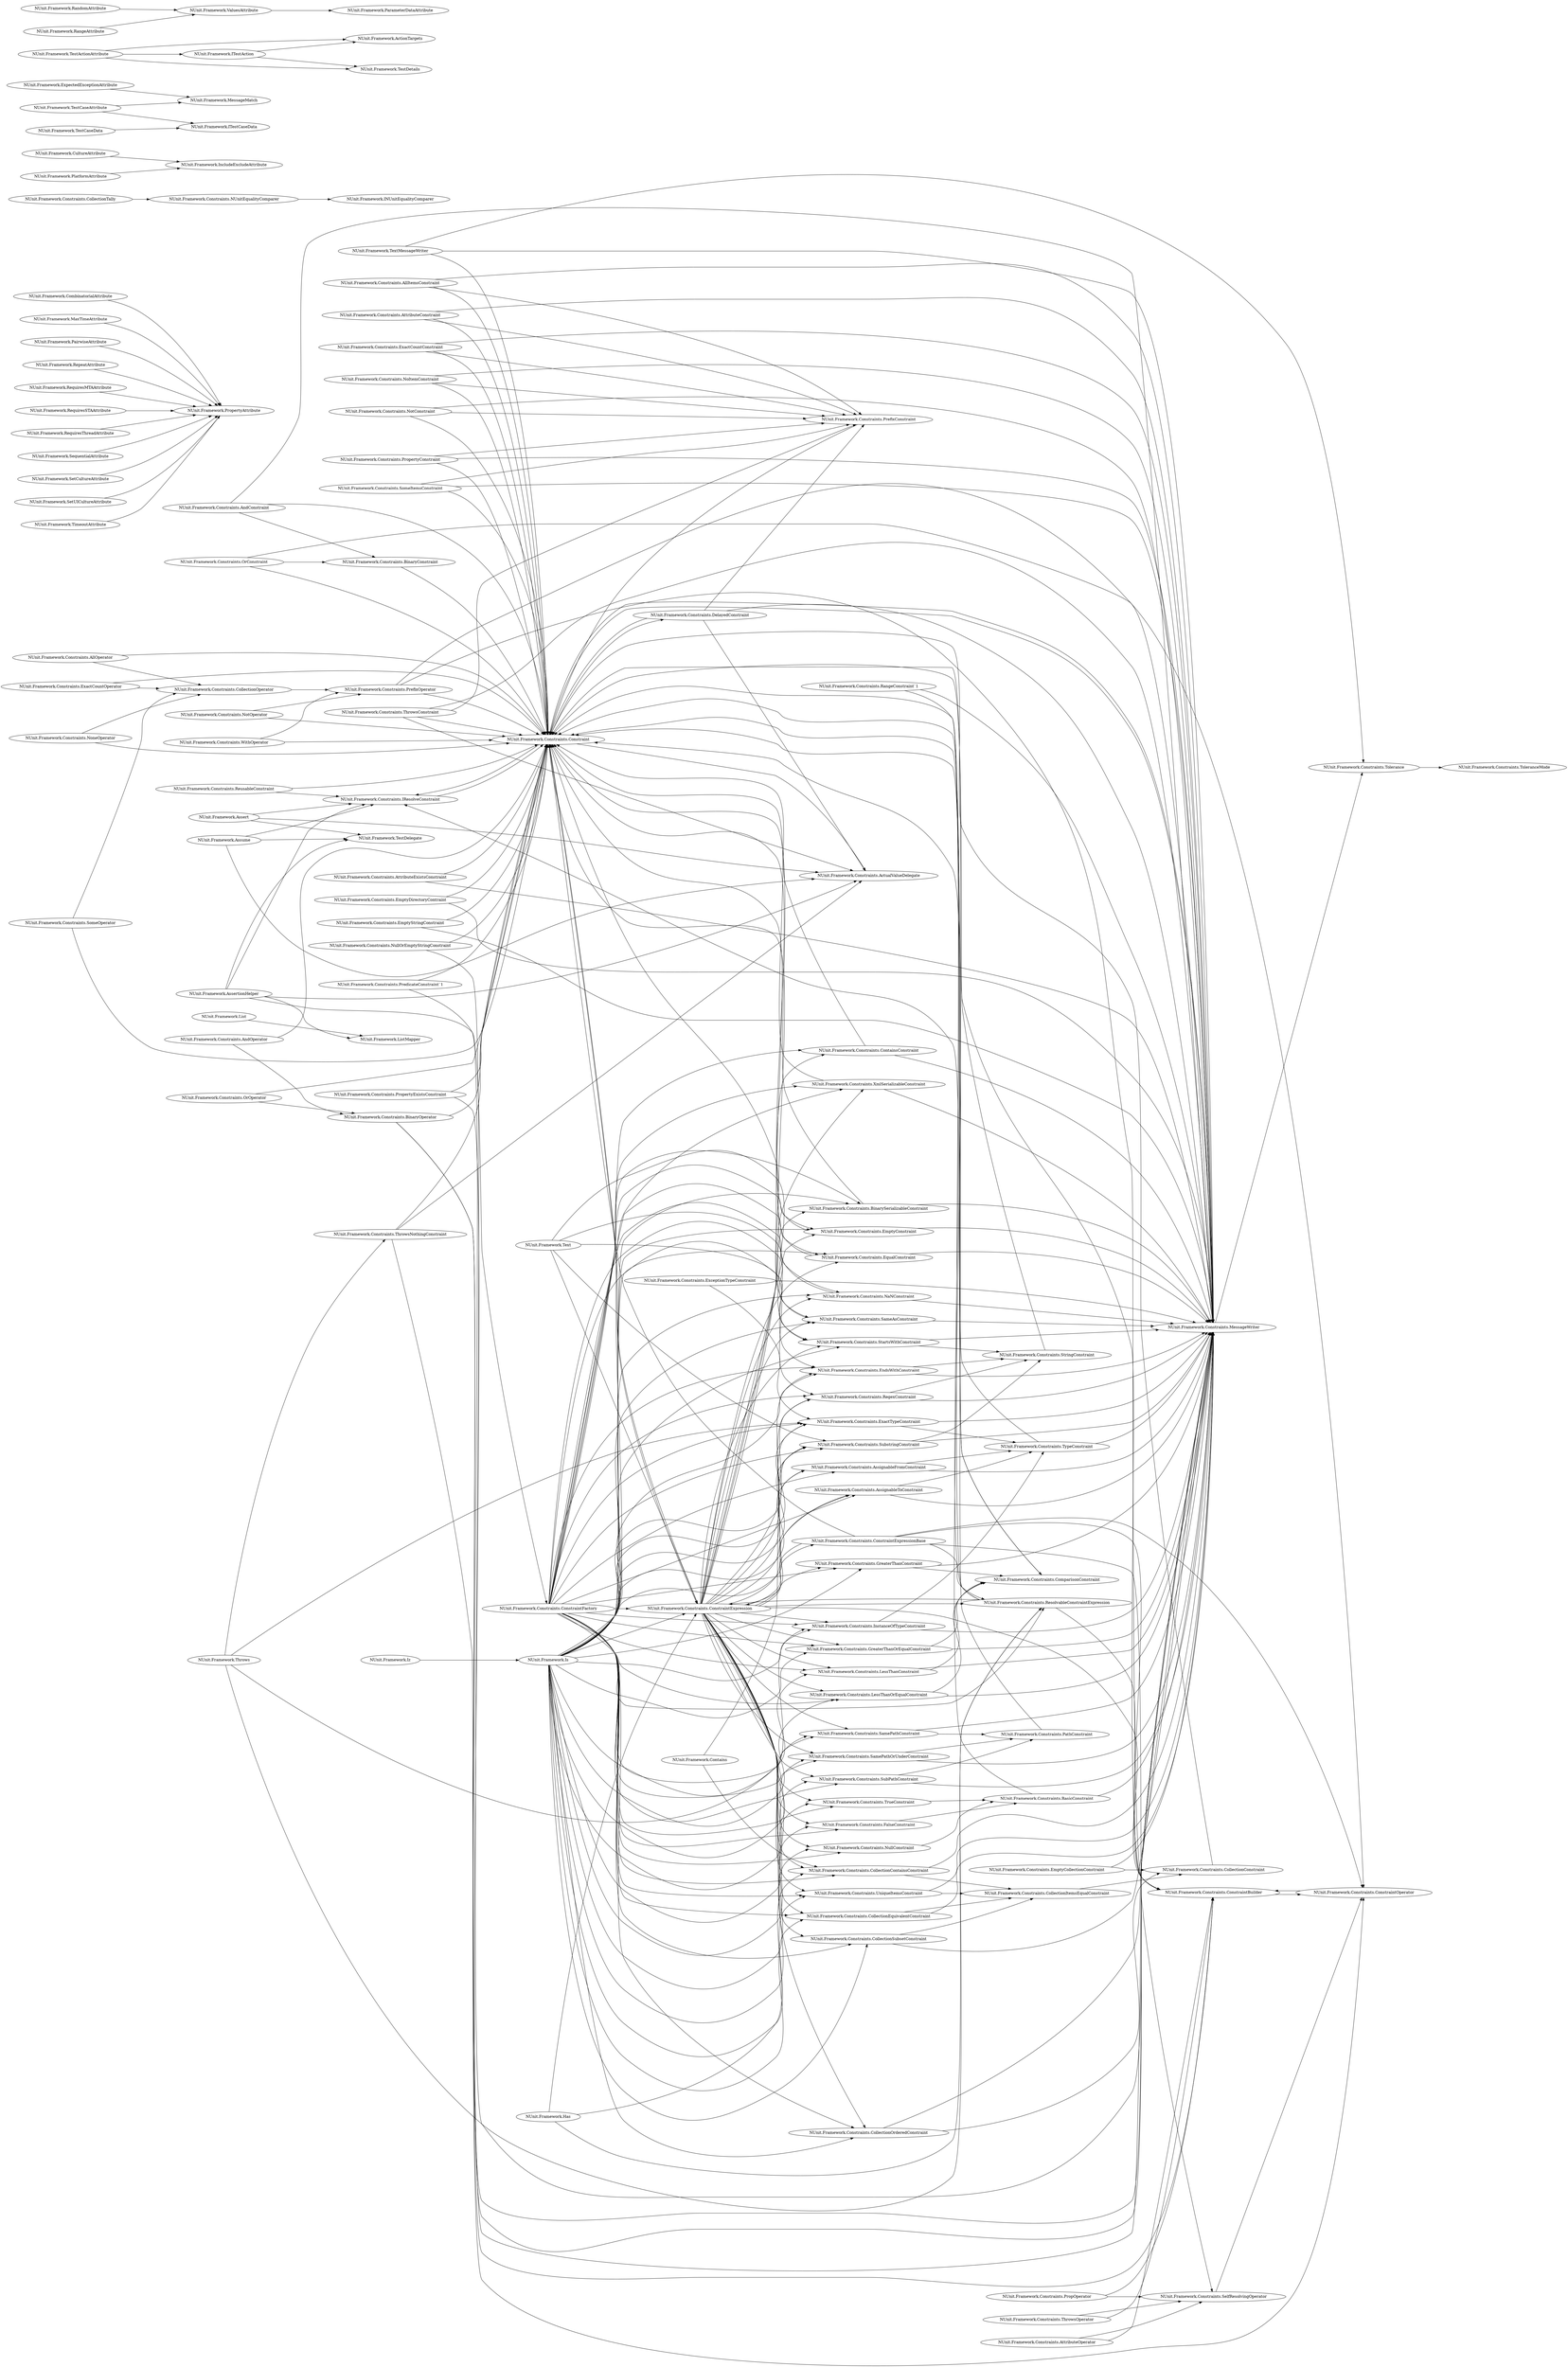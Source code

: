digraph G {
    page="40,60"; 
    ratio=auto;
    rankdir=LR;
    fontsize=10;
   "NUnit.Framework.Assert" -> { rank=none; "NUnit.Framework.Constraints.ActualValueDelegate"; "NUnit.Framework.Constraints.IResolveConstraint"; "NUnit.Framework.TestDelegate" }
   "NUnit.Framework.AssertionHelper" -> { rank=none; "NUnit.Framework.Constraints.ActualValueDelegate"; "NUnit.Framework.Constraints.ConstraintFactory"; "NUnit.Framework.Constraints.IResolveConstraint"; "NUnit.Framework.ListMapper"; "NUnit.Framework.TestDelegate" }
   "NUnit.Framework.Assume" -> { rank=none; "NUnit.Framework.Constraints.ActualValueDelegate"; "NUnit.Framework.Constraints.IResolveConstraint"; "NUnit.Framework.TestDelegate" }
   "NUnit.Framework.CombinatorialAttribute" -> { rank=none; "NUnit.Framework.PropertyAttribute" }
   "NUnit.Framework.Constraints.AllItemsConstraint" -> { rank=none; "NUnit.Framework.Constraints.Constraint"; "NUnit.Framework.Constraints.MessageWriter"; "NUnit.Framework.Constraints.PrefixConstraint" }
   "NUnit.Framework.Constraints.AllOperator" -> { rank=none; "NUnit.Framework.Constraints.CollectionOperator"; "NUnit.Framework.Constraints.Constraint" }
   "NUnit.Framework.Constraints.AndConstraint" -> { rank=none; "NUnit.Framework.Constraints.BinaryConstraint"; "NUnit.Framework.Constraints.Constraint"; "NUnit.Framework.Constraints.MessageWriter" }
   "NUnit.Framework.Constraints.AndOperator" -> { rank=none; "NUnit.Framework.Constraints.BinaryOperator"; "NUnit.Framework.Constraints.Constraint" }
   "NUnit.Framework.Constraints.AssignableFromConstraint" -> { rank=none; "NUnit.Framework.Constraints.MessageWriter"; "NUnit.Framework.Constraints.TypeConstraint" }
   "NUnit.Framework.Constraints.AssignableToConstraint" -> { rank=none; "NUnit.Framework.Constraints.MessageWriter"; "NUnit.Framework.Constraints.TypeConstraint" }
   "NUnit.Framework.Constraints.AttributeConstraint" -> { rank=none; "NUnit.Framework.Constraints.Constraint"; "NUnit.Framework.Constraints.MessageWriter"; "NUnit.Framework.Constraints.PrefixConstraint" }
   "NUnit.Framework.Constraints.AttributeExistsConstraint" -> { rank=none; "NUnit.Framework.Constraints.Constraint"; "NUnit.Framework.Constraints.MessageWriter" }
   "NUnit.Framework.Constraints.AttributeOperator" -> { rank=none; "NUnit.Framework.Constraints.ConstraintBuilder"; "NUnit.Framework.Constraints.SelfResolvingOperator" }
   "NUnit.Framework.Constraints.BasicConstraint" -> { rank=none; "NUnit.Framework.Constraints.Constraint"; "NUnit.Framework.Constraints.MessageWriter" }
   "NUnit.Framework.Constraints.BinaryConstraint" -> { rank=none; "NUnit.Framework.Constraints.Constraint" }
   "NUnit.Framework.Constraints.BinaryOperator" -> { rank=none; "NUnit.Framework.Constraints.Constraint"; "NUnit.Framework.Constraints.ConstraintBuilder"; "NUnit.Framework.Constraints.ConstraintOperator" }
   "NUnit.Framework.Constraints.BinarySerializableConstraint" -> { rank=none; "NUnit.Framework.Constraints.Constraint"; "NUnit.Framework.Constraints.MessageWriter" }
   "NUnit.Framework.Constraints.CollectionConstraint" -> { rank=none; "NUnit.Framework.Constraints.Constraint" }
   "NUnit.Framework.Constraints.CollectionContainsConstraint" -> { rank=none; "NUnit.Framework.Constraints.CollectionItemsEqualConstraint"; "NUnit.Framework.Constraints.MessageWriter" }
   "NUnit.Framework.Constraints.CollectionEquivalentConstraint" -> { rank=none; "NUnit.Framework.Constraints.CollectionItemsEqualConstraint"; "NUnit.Framework.Constraints.MessageWriter" }
   "NUnit.Framework.Constraints.CollectionItemsEqualConstraint" -> { rank=none; "NUnit.Framework.Constraints.CollectionConstraint" }
   "NUnit.Framework.Constraints.CollectionOperator" -> { rank=none; "NUnit.Framework.Constraints.PrefixOperator" }
   "NUnit.Framework.Constraints.CollectionOrderedConstraint" -> { rank=none; "NUnit.Framework.Constraints.CollectionConstraint"; "NUnit.Framework.Constraints.MessageWriter" }
   "NUnit.Framework.Constraints.CollectionSubsetConstraint" -> { rank=none; "NUnit.Framework.Constraints.CollectionItemsEqualConstraint"; "NUnit.Framework.Constraints.MessageWriter" }
   "NUnit.Framework.Constraints.CollectionTally" -> { rank=none; "NUnit.Framework.Constraints.NUnitEqualityComparer" }
   "NUnit.Framework.Constraints.ComparisonConstraint" -> { rank=none; "NUnit.Framework.Constraints.Constraint" }
   "NUnit.Framework.Constraints.Constraint" -> { rank=none; "NUnit.Framework.Constraints.ActualValueDelegate"; "NUnit.Framework.Constraints.ConstraintExpression"; "NUnit.Framework.Constraints.DelayedConstraint"; "NUnit.Framework.Constraints.IResolveConstraint"; "NUnit.Framework.Constraints.MessageWriter" }
   "NUnit.Framework.Constraints.ConstraintBuilder" -> { rank=none; "NUnit.Framework.Constraints.Constraint"; "NUnit.Framework.Constraints.ConstraintOperator" }
   "NUnit.Framework.Constraints.ConstraintExpression" -> { rank=none; "NUnit.Framework.Constraints.AssignableFromConstraint"; "NUnit.Framework.Constraints.AssignableToConstraint"; "NUnit.Framework.Constraints.BinarySerializableConstraint"; "NUnit.Framework.Constraints.CollectionContainsConstraint"; "NUnit.Framework.Constraints.CollectionEquivalentConstraint"; "NUnit.Framework.Constraints.CollectionOrderedConstraint"; "NUnit.Framework.Constraints.CollectionSubsetConstraint"; "NUnit.Framework.Constraints.Constraint"; "NUnit.Framework.Constraints.ConstraintBuilder"; "NUnit.Framework.Constraints.ConstraintExpressionBase"; "NUnit.Framework.Constraints.ContainsConstraint"; "NUnit.Framework.Constraints.EmptyConstraint"; "NUnit.Framework.Constraints.EndsWithConstraint"; "NUnit.Framework.Constraints.EqualConstraint"; "NUnit.Framework.Constraints.ExactTypeConstraint"; "NUnit.Framework.Constraints.FalseConstraint"; "NUnit.Framework.Constraints.GreaterThanConstraint"; "NUnit.Framework.Constraints.GreaterThanOrEqualConstraint"; "NUnit.Framework.Constraints.InstanceOfTypeConstraint"; "NUnit.Framework.Constraints.LessThanConstraint"; "NUnit.Framework.Constraints.LessThanOrEqualConstraint"; "NUnit.Framework.Constraints.NaNConstraint"; "NUnit.Framework.Constraints.NullConstraint"; "NUnit.Framework.Constraints.RegexConstraint"; "NUnit.Framework.Constraints.ResolvableConstraintExpression"; "NUnit.Framework.Constraints.SameAsConstraint"; "NUnit.Framework.Constraints.SamePathConstraint"; "NUnit.Framework.Constraints.SamePathOrUnderConstraint"; "NUnit.Framework.Constraints.StartsWithConstraint"; "NUnit.Framework.Constraints.SubPathConstraint"; "NUnit.Framework.Constraints.SubstringConstraint"; "NUnit.Framework.Constraints.TrueConstraint"; "NUnit.Framework.Constraints.UniqueItemsConstraint"; "NUnit.Framework.Constraints.XmlSerializableConstraint" }
   "NUnit.Framework.Constraints.ConstraintExpressionBase" -> { rank=none; "NUnit.Framework.Constraints.Constraint"; "NUnit.Framework.Constraints.ConstraintBuilder"; "NUnit.Framework.Constraints.ConstraintExpression"; "NUnit.Framework.Constraints.ConstraintOperator"; "NUnit.Framework.Constraints.ResolvableConstraintExpression"; "NUnit.Framework.Constraints.SelfResolvingOperator" }
   "NUnit.Framework.Constraints.ConstraintFactory" -> { rank=none; "NUnit.Framework.Constraints.AssignableFromConstraint"; "NUnit.Framework.Constraints.AssignableToConstraint"; "NUnit.Framework.Constraints.BinarySerializableConstraint"; "NUnit.Framework.Constraints.CollectionContainsConstraint"; "NUnit.Framework.Constraints.CollectionEquivalentConstraint"; "NUnit.Framework.Constraints.CollectionOrderedConstraint"; "NUnit.Framework.Constraints.CollectionSubsetConstraint"; "NUnit.Framework.Constraints.ConstraintExpression"; "NUnit.Framework.Constraints.ContainsConstraint"; "NUnit.Framework.Constraints.EmptyConstraint"; "NUnit.Framework.Constraints.EndsWithConstraint"; "NUnit.Framework.Constraints.EqualConstraint"; "NUnit.Framework.Constraints.ExactTypeConstraint"; "NUnit.Framework.Constraints.FalseConstraint"; "NUnit.Framework.Constraints.GreaterThanConstraint"; "NUnit.Framework.Constraints.GreaterThanOrEqualConstraint"; "NUnit.Framework.Constraints.InstanceOfTypeConstraint"; "NUnit.Framework.Constraints.LessThanConstraint"; "NUnit.Framework.Constraints.LessThanOrEqualConstraint"; "NUnit.Framework.Constraints.NaNConstraint"; "NUnit.Framework.Constraints.NullConstraint"; "NUnit.Framework.Constraints.RegexConstraint"; "NUnit.Framework.Constraints.ResolvableConstraintExpression"; "NUnit.Framework.Constraints.SameAsConstraint"; "NUnit.Framework.Constraints.SamePathConstraint"; "NUnit.Framework.Constraints.SamePathOrUnderConstraint"; "NUnit.Framework.Constraints.StartsWithConstraint"; "NUnit.Framework.Constraints.SubPathConstraint"; "NUnit.Framework.Constraints.SubstringConstraint"; "NUnit.Framework.Constraints.TrueConstraint"; "NUnit.Framework.Constraints.UniqueItemsConstraint"; "NUnit.Framework.Constraints.XmlSerializableConstraint" }
   "NUnit.Framework.Constraints.ConstraintOperator" -> { rank=none; "NUnit.Framework.Constraints.ConstraintBuilder" }
   "NUnit.Framework.Constraints.ContainsConstraint" -> { rank=none; "NUnit.Framework.Constraints.Constraint"; "NUnit.Framework.Constraints.MessageWriter" }
   "NUnit.Framework.Constraints.DelayedConstraint" -> { rank=none; "NUnit.Framework.Constraints.ActualValueDelegate"; "NUnit.Framework.Constraints.Constraint"; "NUnit.Framework.Constraints.MessageWriter"; "NUnit.Framework.Constraints.PrefixConstraint" }
   "NUnit.Framework.Constraints.EmptyCollectionConstraint" -> { rank=none; "NUnit.Framework.Constraints.CollectionConstraint"; "NUnit.Framework.Constraints.MessageWriter" }
   "NUnit.Framework.Constraints.EmptyConstraint" -> { rank=none; "NUnit.Framework.Constraints.Constraint"; "NUnit.Framework.Constraints.MessageWriter" }
   "NUnit.Framework.Constraints.EmptyDirectoryContraint" -> { rank=none; "NUnit.Framework.Constraints.Constraint"; "NUnit.Framework.Constraints.MessageWriter" }
   "NUnit.Framework.Constraints.EmptyStringConstraint" -> { rank=none; "NUnit.Framework.Constraints.Constraint"; "NUnit.Framework.Constraints.MessageWriter" }
   "NUnit.Framework.Constraints.EndsWithConstraint" -> { rank=none; "NUnit.Framework.Constraints.MessageWriter"; "NUnit.Framework.Constraints.StringConstraint" }
   "NUnit.Framework.Constraints.EqualConstraint" -> { rank=none; "NUnit.Framework.Constraints.Constraint"; "NUnit.Framework.Constraints.MessageWriter" }
   "NUnit.Framework.Constraints.ExactCountConstraint" -> { rank=none; "NUnit.Framework.Constraints.Constraint"; "NUnit.Framework.Constraints.MessageWriter"; "NUnit.Framework.Constraints.PrefixConstraint" }
   "NUnit.Framework.Constraints.ExactCountOperator" -> { rank=none; "NUnit.Framework.Constraints.CollectionOperator"; "NUnit.Framework.Constraints.Constraint" }
   "NUnit.Framework.Constraints.ExactTypeConstraint" -> { rank=none; "NUnit.Framework.Constraints.MessageWriter"; "NUnit.Framework.Constraints.TypeConstraint" }
   "NUnit.Framework.Constraints.ExceptionTypeConstraint" -> { rank=none; "NUnit.Framework.Constraints.ExactTypeConstraint"; "NUnit.Framework.Constraints.MessageWriter" }
   "NUnit.Framework.Constraints.FalseConstraint" -> { rank=none; "NUnit.Framework.Constraints.BasicConstraint" }
   "NUnit.Framework.Constraints.GreaterThanConstraint" -> { rank=none; "NUnit.Framework.Constraints.ComparisonConstraint"; "NUnit.Framework.Constraints.MessageWriter" }
   "NUnit.Framework.Constraints.GreaterThanOrEqualConstraint" -> { rank=none; "NUnit.Framework.Constraints.ComparisonConstraint"; "NUnit.Framework.Constraints.MessageWriter" }
   "NUnit.Framework.Constraints.IResolveConstraint" -> { rank=none; "NUnit.Framework.Constraints.Constraint" }
   "NUnit.Framework.Constraints.InstanceOfTypeConstraint" -> { rank=none; "NUnit.Framework.Constraints.MessageWriter"; "NUnit.Framework.Constraints.TypeConstraint" }
   "NUnit.Framework.Constraints.LessThanConstraint" -> { rank=none; "NUnit.Framework.Constraints.ComparisonConstraint"; "NUnit.Framework.Constraints.MessageWriter" }
   "NUnit.Framework.Constraints.LessThanOrEqualConstraint" -> { rank=none; "NUnit.Framework.Constraints.ComparisonConstraint"; "NUnit.Framework.Constraints.MessageWriter" }
   "NUnit.Framework.Constraints.MessageWriter" -> { rank=none; "NUnit.Framework.Constraints.Constraint"; "NUnit.Framework.Constraints.Tolerance" }
   "NUnit.Framework.Constraints.NUnitEqualityComparer" -> { rank=none; "NUnit.Framework.INUnitEqualityComparer" }
   "NUnit.Framework.Constraints.NaNConstraint" -> { rank=none; "NUnit.Framework.Constraints.Constraint"; "NUnit.Framework.Constraints.MessageWriter" }
   "NUnit.Framework.Constraints.NoItemConstraint" -> { rank=none; "NUnit.Framework.Constraints.Constraint"; "NUnit.Framework.Constraints.MessageWriter"; "NUnit.Framework.Constraints.PrefixConstraint" }
   "NUnit.Framework.Constraints.NoneOperator" -> { rank=none; "NUnit.Framework.Constraints.CollectionOperator"; "NUnit.Framework.Constraints.Constraint" }
   "NUnit.Framework.Constraints.NotConstraint" -> { rank=none; "NUnit.Framework.Constraints.Constraint"; "NUnit.Framework.Constraints.MessageWriter"; "NUnit.Framework.Constraints.PrefixConstraint" }
   "NUnit.Framework.Constraints.NotOperator" -> { rank=none; "NUnit.Framework.Constraints.Constraint"; "NUnit.Framework.Constraints.PrefixOperator" }
   "NUnit.Framework.Constraints.NullConstraint" -> { rank=none; "NUnit.Framework.Constraints.BasicConstraint" }
   "NUnit.Framework.Constraints.NullOrEmptyStringConstraint" -> { rank=none; "NUnit.Framework.Constraints.Constraint"; "NUnit.Framework.Constraints.MessageWriter" }
   "NUnit.Framework.Constraints.OrConstraint" -> { rank=none; "NUnit.Framework.Constraints.BinaryConstraint"; "NUnit.Framework.Constraints.Constraint"; "NUnit.Framework.Constraints.MessageWriter" }
   "NUnit.Framework.Constraints.OrOperator" -> { rank=none; "NUnit.Framework.Constraints.BinaryOperator"; "NUnit.Framework.Constraints.Constraint" }
   "NUnit.Framework.Constraints.PathConstraint" -> { rank=none; "NUnit.Framework.Constraints.Constraint" }
   "NUnit.Framework.Constraints.PredicateConstraint`1" -> { rank=none; "NUnit.Framework.Constraints.Constraint"; "NUnit.Framework.Constraints.MessageWriter" }
   "NUnit.Framework.Constraints.PrefixConstraint" -> { rank=none; "NUnit.Framework.Constraints.Constraint" }
   "NUnit.Framework.Constraints.PrefixOperator" -> { rank=none; "NUnit.Framework.Constraints.Constraint"; "NUnit.Framework.Constraints.ConstraintBuilder"; "NUnit.Framework.Constraints.ConstraintOperator" }
   "NUnit.Framework.Constraints.PropOperator" -> { rank=none; "NUnit.Framework.Constraints.ConstraintBuilder"; "NUnit.Framework.Constraints.SelfResolvingOperator" }
   "NUnit.Framework.Constraints.PropertyConstraint" -> { rank=none; "NUnit.Framework.Constraints.Constraint"; "NUnit.Framework.Constraints.MessageWriter"; "NUnit.Framework.Constraints.PrefixConstraint" }
   "NUnit.Framework.Constraints.PropertyExistsConstraint" -> { rank=none; "NUnit.Framework.Constraints.Constraint"; "NUnit.Framework.Constraints.MessageWriter" }
   "NUnit.Framework.Constraints.RangeConstraint`1" -> { rank=none; "NUnit.Framework.Constraints.ComparisonConstraint"; "NUnit.Framework.Constraints.MessageWriter" }
   "NUnit.Framework.Constraints.RegexConstraint" -> { rank=none; "NUnit.Framework.Constraints.MessageWriter"; "NUnit.Framework.Constraints.StringConstraint" }
   "NUnit.Framework.Constraints.ResolvableConstraintExpression" -> { rank=none; "NUnit.Framework.Constraints.Constraint"; "NUnit.Framework.Constraints.ConstraintBuilder"; "NUnit.Framework.Constraints.ConstraintExpression"; "NUnit.Framework.Constraints.IResolveConstraint" }
   "NUnit.Framework.Constraints.ReusableConstraint" -> { rank=none; "NUnit.Framework.Constraints.Constraint"; "NUnit.Framework.Constraints.IResolveConstraint" }
   "NUnit.Framework.Constraints.SameAsConstraint" -> { rank=none; "NUnit.Framework.Constraints.Constraint"; "NUnit.Framework.Constraints.MessageWriter" }
   "NUnit.Framework.Constraints.SamePathConstraint" -> { rank=none; "NUnit.Framework.Constraints.MessageWriter"; "NUnit.Framework.Constraints.PathConstraint" }
   "NUnit.Framework.Constraints.SamePathOrUnderConstraint" -> { rank=none; "NUnit.Framework.Constraints.MessageWriter"; "NUnit.Framework.Constraints.PathConstraint" }
   "NUnit.Framework.Constraints.SelfResolvingOperator" -> { rank=none; "NUnit.Framework.Constraints.ConstraintOperator" }
   "NUnit.Framework.Constraints.SomeItemsConstraint" -> { rank=none; "NUnit.Framework.Constraints.Constraint"; "NUnit.Framework.Constraints.MessageWriter"; "NUnit.Framework.Constraints.PrefixConstraint" }
   "NUnit.Framework.Constraints.SomeOperator" -> { rank=none; "NUnit.Framework.Constraints.CollectionOperator"; "NUnit.Framework.Constraints.Constraint" }
   "NUnit.Framework.Constraints.StartsWithConstraint" -> { rank=none; "NUnit.Framework.Constraints.MessageWriter"; "NUnit.Framework.Constraints.StringConstraint" }
   "NUnit.Framework.Constraints.StringConstraint" -> { rank=none; "NUnit.Framework.Constraints.Constraint" }
   "NUnit.Framework.Constraints.SubPathConstraint" -> { rank=none; "NUnit.Framework.Constraints.MessageWriter"; "NUnit.Framework.Constraints.PathConstraint" }
   "NUnit.Framework.Constraints.SubstringConstraint" -> { rank=none; "NUnit.Framework.Constraints.MessageWriter"; "NUnit.Framework.Constraints.StringConstraint" }
   "NUnit.Framework.Constraints.ThrowsConstraint" -> { rank=none; "NUnit.Framework.Constraints.ActualValueDelegate"; "NUnit.Framework.Constraints.Constraint"; "NUnit.Framework.Constraints.MessageWriter"; "NUnit.Framework.Constraints.PrefixConstraint" }
   "NUnit.Framework.Constraints.ThrowsNothingConstraint" -> { rank=none; "NUnit.Framework.Constraints.ActualValueDelegate"; "NUnit.Framework.Constraints.Constraint"; "NUnit.Framework.Constraints.MessageWriter" }
   "NUnit.Framework.Constraints.ThrowsOperator" -> { rank=none; "NUnit.Framework.Constraints.ConstraintBuilder"; "NUnit.Framework.Constraints.SelfResolvingOperator" }
   "NUnit.Framework.Constraints.Tolerance" -> { rank=none; "NUnit.Framework.Constraints.ToleranceMode" }
   "NUnit.Framework.Constraints.TrueConstraint" -> { rank=none; "NUnit.Framework.Constraints.BasicConstraint" }
   "NUnit.Framework.Constraints.TypeConstraint" -> { rank=none; "NUnit.Framework.Constraints.Constraint"; "NUnit.Framework.Constraints.MessageWriter" }
   "NUnit.Framework.Constraints.UniqueItemsConstraint" -> { rank=none; "NUnit.Framework.Constraints.CollectionItemsEqualConstraint"; "NUnit.Framework.Constraints.MessageWriter" }
   "NUnit.Framework.Constraints.WithOperator" -> { rank=none; "NUnit.Framework.Constraints.Constraint"; "NUnit.Framework.Constraints.PrefixOperator" }
   "NUnit.Framework.Constraints.XmlSerializableConstraint" -> { rank=none; "NUnit.Framework.Constraints.Constraint"; "NUnit.Framework.Constraints.MessageWriter" }
   "NUnit.Framework.Contains" -> { rank=none; "NUnit.Framework.Constraints.CollectionContainsConstraint"; "NUnit.Framework.Constraints.SubstringConstraint" }
   "NUnit.Framework.CultureAttribute" -> { rank=none; "NUnit.Framework.IncludeExcludeAttribute" }
   "NUnit.Framework.ExpectedExceptionAttribute" -> { rank=none; "NUnit.Framework.MessageMatch" }
   "NUnit.Framework.Has" -> { rank=none; "NUnit.Framework.Constraints.CollectionContainsConstraint"; "NUnit.Framework.Constraints.ConstraintExpression"; "NUnit.Framework.Constraints.ResolvableConstraintExpression" }
   "NUnit.Framework.ITestAction" -> { rank=none; "NUnit.Framework.ActionTargets"; "NUnit.Framework.TestDetails" }
   "NUnit.Framework.Is" -> { rank=none; "NUnit.Framework.Constraints.AssignableFromConstraint"; "NUnit.Framework.Constraints.AssignableToConstraint"; "NUnit.Framework.Constraints.BinarySerializableConstraint"; "NUnit.Framework.Constraints.CollectionEquivalentConstraint"; "NUnit.Framework.Constraints.CollectionOrderedConstraint"; "NUnit.Framework.Constraints.CollectionSubsetConstraint"; "NUnit.Framework.Constraints.ConstraintExpression"; "NUnit.Framework.Constraints.EmptyConstraint"; "NUnit.Framework.Constraints.EndsWithConstraint"; "NUnit.Framework.Constraints.EqualConstraint"; "NUnit.Framework.Constraints.ExactTypeConstraint"; "NUnit.Framework.Constraints.FalseConstraint"; "NUnit.Framework.Constraints.GreaterThanConstraint"; "NUnit.Framework.Constraints.GreaterThanOrEqualConstraint"; "NUnit.Framework.Constraints.InstanceOfTypeConstraint"; "NUnit.Framework.Constraints.LessThanConstraint"; "NUnit.Framework.Constraints.LessThanOrEqualConstraint"; "NUnit.Framework.Constraints.NaNConstraint"; "NUnit.Framework.Constraints.NullConstraint"; "NUnit.Framework.Constraints.RegexConstraint"; "NUnit.Framework.Constraints.SameAsConstraint"; "NUnit.Framework.Constraints.SamePathConstraint"; "NUnit.Framework.Constraints.SamePathOrUnderConstraint"; "NUnit.Framework.Constraints.StartsWithConstraint"; "NUnit.Framework.Constraints.SubPathConstraint"; "NUnit.Framework.Constraints.SubstringConstraint"; "NUnit.Framework.Constraints.TrueConstraint"; "NUnit.Framework.Constraints.UniqueItemsConstraint"; "NUnit.Framework.Constraints.XmlSerializableConstraint" }
   "NUnit.Framework.Iz" -> { rank=none; "NUnit.Framework.Is" }
   "NUnit.Framework.List" -> { rank=none; "NUnit.Framework.ListMapper" }
   "NUnit.Framework.MaxTimeAttribute" -> { rank=none; "NUnit.Framework.PropertyAttribute" }
   "NUnit.Framework.PairwiseAttribute" -> { rank=none; "NUnit.Framework.PropertyAttribute" }
   "NUnit.Framework.PlatformAttribute" -> { rank=none; "NUnit.Framework.IncludeExcludeAttribute" }
   "NUnit.Framework.RandomAttribute" -> { rank=none; "NUnit.Framework.ValuesAttribute" }
   "NUnit.Framework.RangeAttribute" -> { rank=none; "NUnit.Framework.ValuesAttribute" }
   "NUnit.Framework.RepeatAttribute" -> { rank=none; "NUnit.Framework.PropertyAttribute" }
   "NUnit.Framework.RequiresMTAAttribute" -> { rank=none; "NUnit.Framework.PropertyAttribute" }
   "NUnit.Framework.RequiresSTAAttribute" -> { rank=none; "NUnit.Framework.PropertyAttribute" }
   "NUnit.Framework.RequiresThreadAttribute" -> { rank=none; "NUnit.Framework.PropertyAttribute" }
   "NUnit.Framework.SequentialAttribute" -> { rank=none; "NUnit.Framework.PropertyAttribute" }
   "NUnit.Framework.SetCultureAttribute" -> { rank=none; "NUnit.Framework.PropertyAttribute" }
   "NUnit.Framework.SetUICultureAttribute" -> { rank=none; "NUnit.Framework.PropertyAttribute" }
   "NUnit.Framework.TestActionAttribute" -> { rank=none; "NUnit.Framework.ActionTargets"; "NUnit.Framework.ITestAction"; "NUnit.Framework.TestDetails" }
   "NUnit.Framework.TestCaseAttribute" -> { rank=none; "NUnit.Framework.ITestCaseData"; "NUnit.Framework.MessageMatch" }
   "NUnit.Framework.TestCaseData" -> { rank=none; "NUnit.Framework.ITestCaseData" }
   "NUnit.Framework.Text" -> { rank=none; "NUnit.Framework.Constraints.ConstraintExpression"; "NUnit.Framework.Constraints.EndsWithConstraint"; "NUnit.Framework.Constraints.RegexConstraint"; "NUnit.Framework.Constraints.StartsWithConstraint"; "NUnit.Framework.Constraints.SubstringConstraint" }
   "NUnit.Framework.TextMessageWriter" -> { rank=none; "NUnit.Framework.Constraints.Constraint"; "NUnit.Framework.Constraints.MessageWriter"; "NUnit.Framework.Constraints.Tolerance" }
   "NUnit.Framework.Throws" -> { rank=none; "NUnit.Framework.Constraints.ExactTypeConstraint"; "NUnit.Framework.Constraints.InstanceOfTypeConstraint"; "NUnit.Framework.Constraints.ResolvableConstraintExpression"; "NUnit.Framework.Constraints.ThrowsNothingConstraint" }
   "NUnit.Framework.TimeoutAttribute" -> { rank=none; "NUnit.Framework.PropertyAttribute" }
   "NUnit.Framework.ValuesAttribute" -> { rank=none; "NUnit.Framework.ParameterDataAttribute" }
   }
